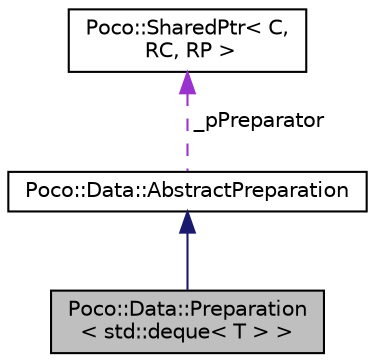 digraph "Poco::Data::Preparation&lt; std::deque&lt; T &gt; &gt;"
{
 // LATEX_PDF_SIZE
  edge [fontname="Helvetica",fontsize="10",labelfontname="Helvetica",labelfontsize="10"];
  node [fontname="Helvetica",fontsize="10",shape=record];
  Node1 [label="Poco::Data::Preparation\l\< std::deque\< T \> \>",height=0.2,width=0.4,color="black", fillcolor="grey75", style="filled", fontcolor="black",tooltip=" "];
  Node2 -> Node1 [dir="back",color="midnightblue",fontsize="10",style="solid"];
  Node2 [label="Poco::Data::AbstractPreparation",height=0.2,width=0.4,color="black", fillcolor="white", style="filled",URL="$classPoco_1_1Data_1_1AbstractPreparation.html",tooltip="Interface for calling the appropriate AbstractPreparator method."];
  Node3 -> Node2 [dir="back",color="darkorchid3",fontsize="10",style="dashed",label=" _pPreparator" ];
  Node3 [label="Poco::SharedPtr\< C,\l RC, RP \>",height=0.2,width=0.4,color="black", fillcolor="white", style="filled",URL="$classPoco_1_1SharedPtr.html",tooltip=" "];
}
